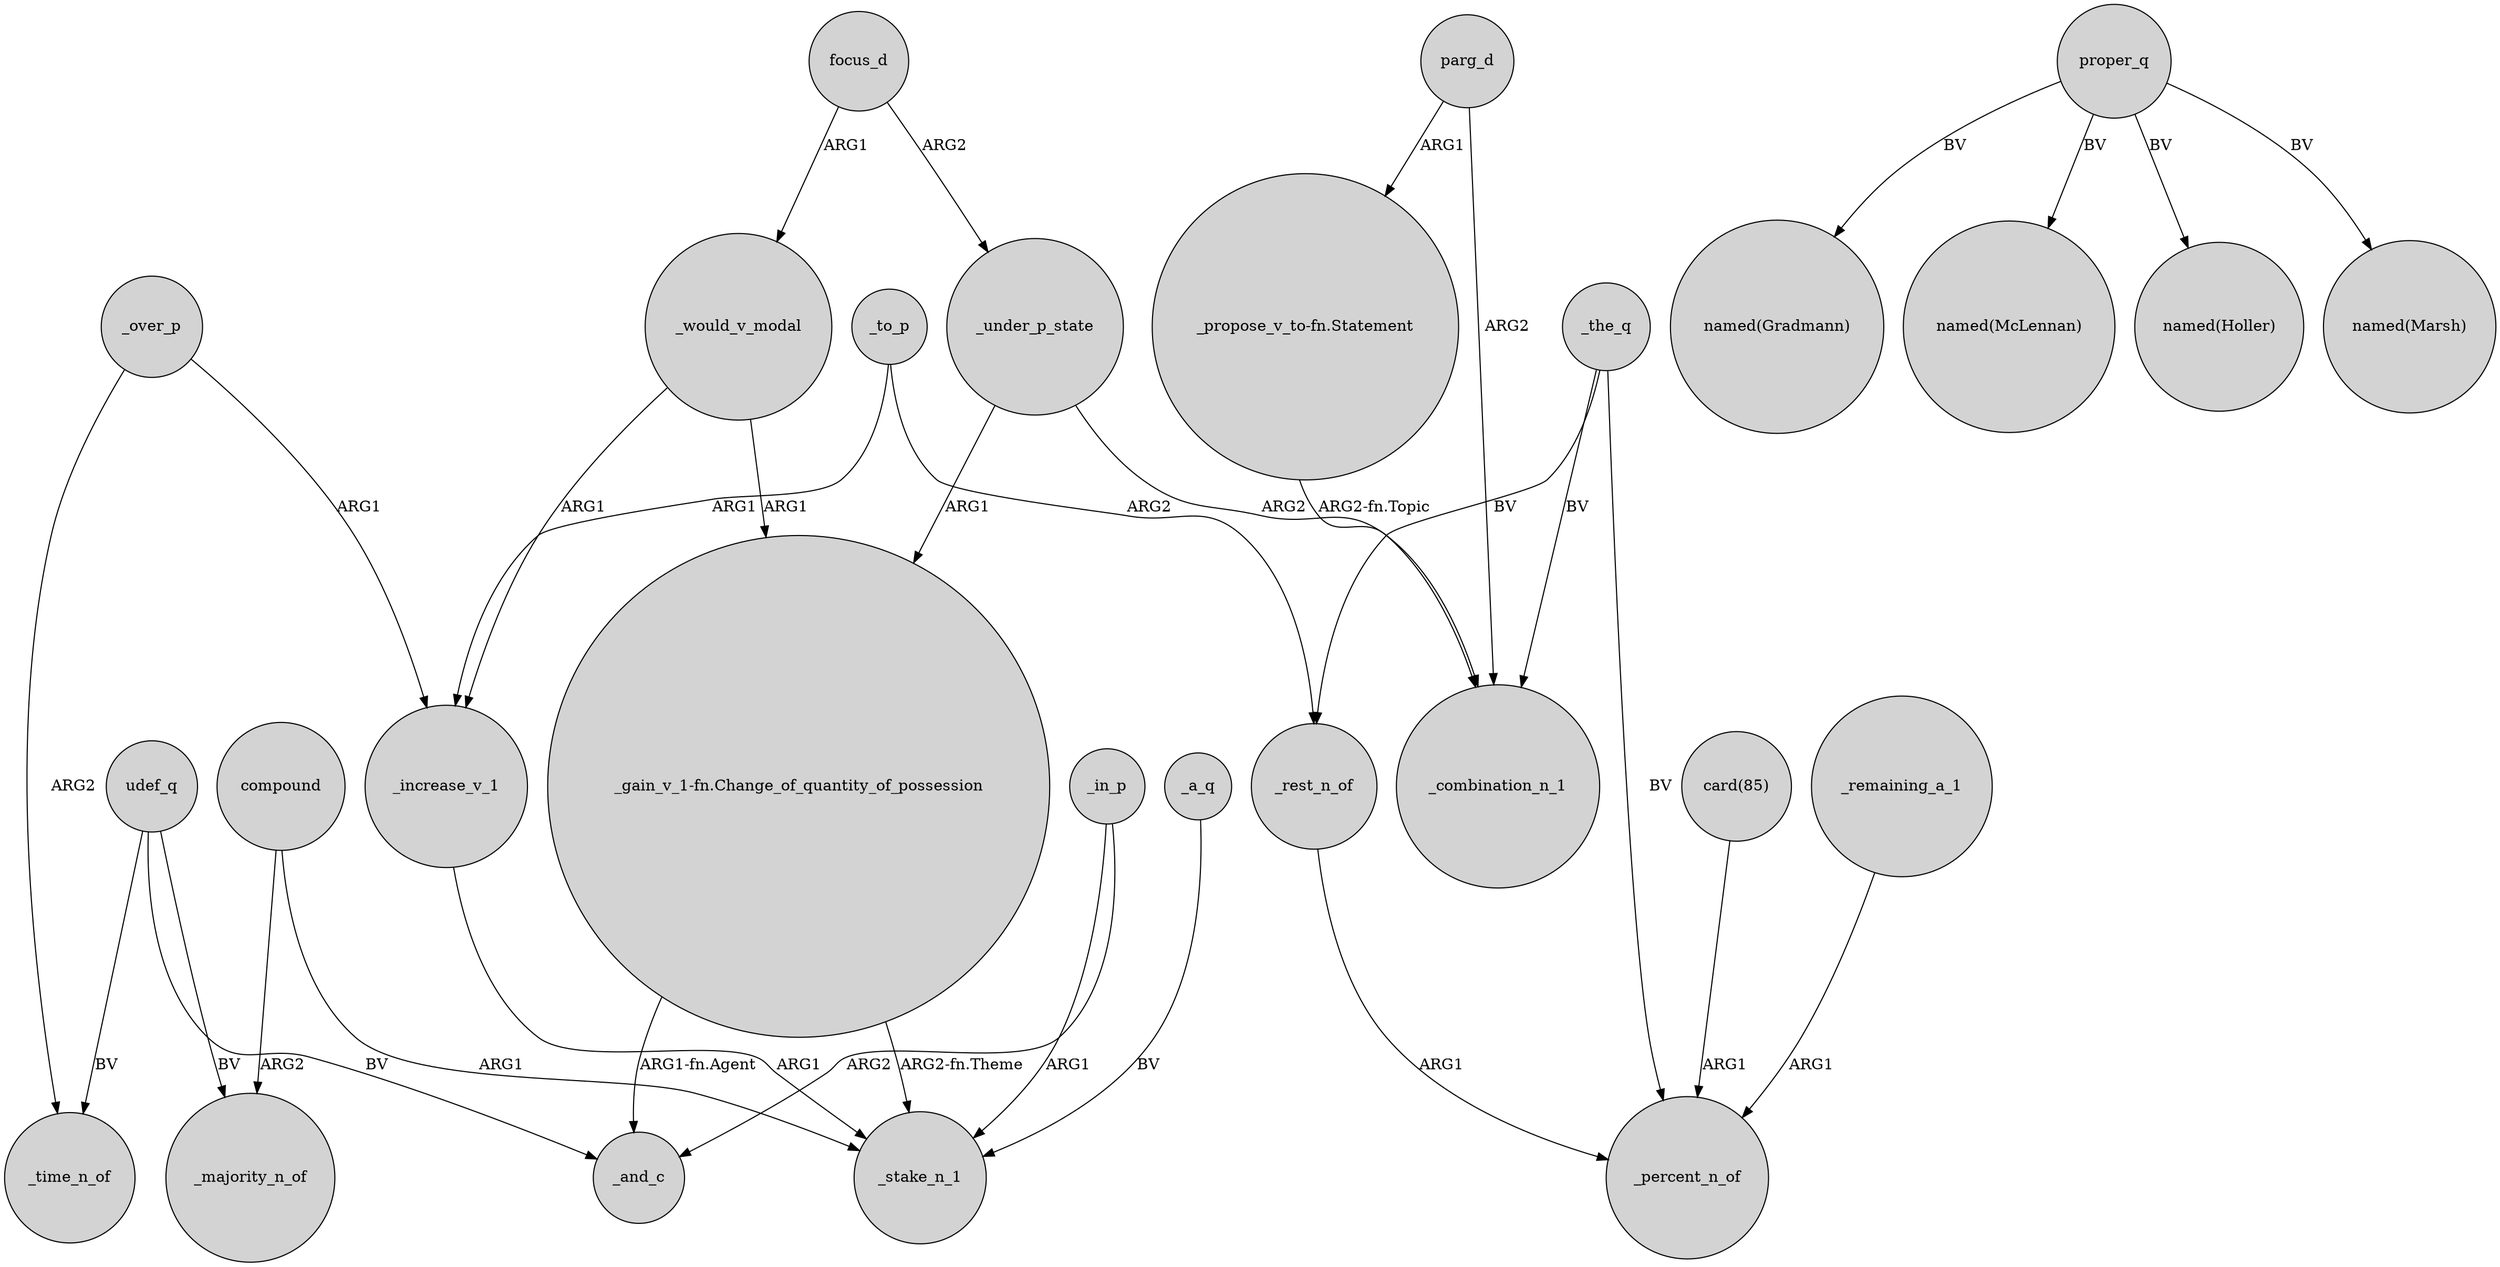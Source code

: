 digraph {
	node [shape=circle style=filled]
	_a_q -> _stake_n_1 [label=BV]
	"_gain_v_1-fn.Change_of_quantity_of_possession" -> _and_c [label="ARG1-fn.Agent"]
	"card(85)" -> _percent_n_of [label=ARG1]
	_under_p_state -> "_gain_v_1-fn.Change_of_quantity_of_possession" [label=ARG1]
	_would_v_modal -> _increase_v_1 [label=ARG1]
	proper_q -> "named(Gradmann)" [label=BV]
	_to_p -> _rest_n_of [label=ARG2]
	_would_v_modal -> "_gain_v_1-fn.Change_of_quantity_of_possession" [label=ARG1]
	"_propose_v_to-fn.Statement" -> _combination_n_1 [label="ARG2-fn.Topic"]
	parg_d -> "_propose_v_to-fn.Statement" [label=ARG1]
	_increase_v_1 -> _stake_n_1 [label=ARG1]
	udef_q -> _majority_n_of [label=BV]
	_remaining_a_1 -> _percent_n_of [label=ARG1]
	_the_q -> _percent_n_of [label=BV]
	_the_q -> _rest_n_of [label=BV]
	_in_p -> _stake_n_1 [label=ARG1]
	parg_d -> _combination_n_1 [label=ARG2]
	"_gain_v_1-fn.Change_of_quantity_of_possession" -> _stake_n_1 [label="ARG2-fn.Theme"]
	_over_p -> _time_n_of [label=ARG2]
	proper_q -> "named(McLennan)" [label=BV]
	udef_q -> _time_n_of [label=BV]
	proper_q -> "named(Holler)" [label=BV]
	_under_p_state -> _combination_n_1 [label=ARG2]
	compound -> _stake_n_1 [label=ARG1]
	compound -> _majority_n_of [label=ARG2]
	_over_p -> _increase_v_1 [label=ARG1]
	_to_p -> _increase_v_1 [label=ARG1]
	proper_q -> "named(Marsh)" [label=BV]
	_the_q -> _combination_n_1 [label=BV]
	udef_q -> _and_c [label=BV]
	_rest_n_of -> _percent_n_of [label=ARG1]
	_in_p -> _and_c [label=ARG2]
	focus_d -> _under_p_state [label=ARG2]
	focus_d -> _would_v_modal [label=ARG1]
}
